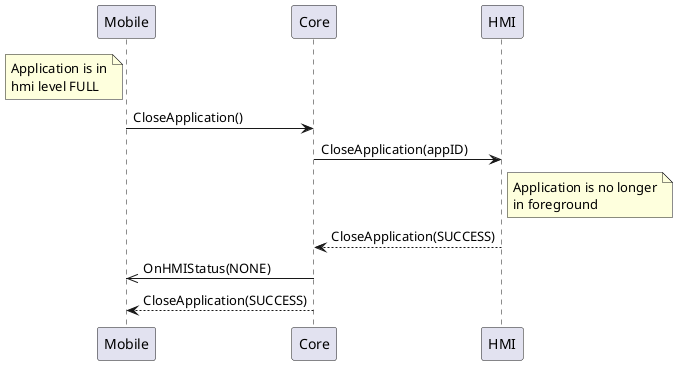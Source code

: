 @startuml

participant Mobile
participant Core
participant HMI

note left of Mobile: Application is in\nhmi level FULL

Mobile -> Core : CloseApplication()
Core -> HMI : CloseApplication(appID)

note right of HMI: Application is no longer\nin foreground

HMI --> Core : CloseApplication(SUCCESS)
Core ->> Mobile : OnHMIStatus(NONE)
Core --> Mobile : CloseApplication(SUCCESS)
@enduml

